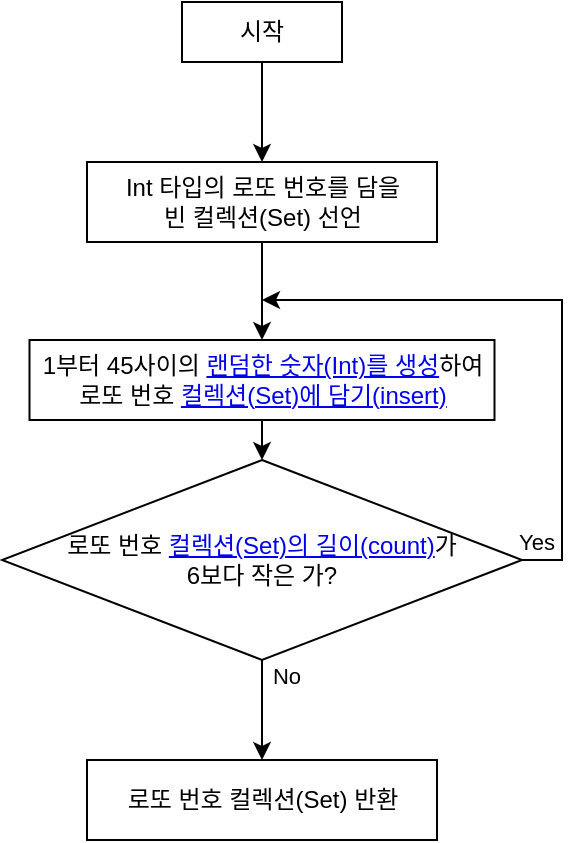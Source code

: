 <mxfile version="24.7.7">
  <diagram id="C5RBs43oDa-KdzZeNtuy" name="Page-1">
    <mxGraphModel dx="810" dy="629" grid="1" gridSize="10" guides="1" tooltips="1" connect="1" arrows="1" fold="1" page="1" pageScale="1" pageWidth="827" pageHeight="1169" math="0" shadow="0">
      <root>
        <mxCell id="WIyWlLk6GJQsqaUBKTNV-0" />
        <mxCell id="WIyWlLk6GJQsqaUBKTNV-1" parent="WIyWlLk6GJQsqaUBKTNV-0" />
        <mxCell id="7tePluLFW1gzM-8hJj4O-15" value="" style="edgeStyle=orthogonalEdgeStyle;rounded=0;orthogonalLoop=1;jettySize=auto;html=1;" edge="1" parent="WIyWlLk6GJQsqaUBKTNV-1" source="7tePluLFW1gzM-8hJj4O-0" target="7tePluLFW1gzM-8hJj4O-14">
          <mxGeometry relative="1" as="geometry" />
        </mxCell>
        <mxCell id="7tePluLFW1gzM-8hJj4O-0" value="시작" style="rounded=0;whiteSpace=wrap;html=1;" vertex="1" parent="WIyWlLk6GJQsqaUBKTNV-1">
          <mxGeometry x="160" y="20" width="80" height="30" as="geometry" />
        </mxCell>
        <mxCell id="7tePluLFW1gzM-8hJj4O-7" style="edgeStyle=orthogonalEdgeStyle;rounded=0;orthogonalLoop=1;jettySize=auto;html=1;exitX=1;exitY=0.5;exitDx=0;exitDy=0;" edge="1" parent="WIyWlLk6GJQsqaUBKTNV-1" source="7tePluLFW1gzM-8hJj4O-5">
          <mxGeometry relative="1" as="geometry">
            <mxPoint x="200" y="169" as="targetPoint" />
            <Array as="points">
              <mxPoint x="350" y="299" />
              <mxPoint x="350" y="169" />
            </Array>
          </mxGeometry>
        </mxCell>
        <mxCell id="7tePluLFW1gzM-8hJj4O-8" value="Yes" style="edgeLabel;html=1;align=center;verticalAlign=middle;resizable=0;points=[];" vertex="1" connectable="0" parent="7tePluLFW1gzM-8hJj4O-7">
          <mxGeometry x="-0.605" relative="1" as="geometry">
            <mxPoint x="-13" y="30" as="offset" />
          </mxGeometry>
        </mxCell>
        <mxCell id="7tePluLFW1gzM-8hJj4O-24" style="edgeStyle=orthogonalEdgeStyle;rounded=0;orthogonalLoop=1;jettySize=auto;html=1;exitX=0.5;exitY=1;exitDx=0;exitDy=0;entryX=0.5;entryY=0;entryDx=0;entryDy=0;" edge="1" parent="WIyWlLk6GJQsqaUBKTNV-1" source="7tePluLFW1gzM-8hJj4O-5" target="7tePluLFW1gzM-8hJj4O-23">
          <mxGeometry relative="1" as="geometry" />
        </mxCell>
        <mxCell id="7tePluLFW1gzM-8hJj4O-25" value="No" style="edgeLabel;html=1;align=center;verticalAlign=middle;resizable=0;points=[];" vertex="1" connectable="0" parent="7tePluLFW1gzM-8hJj4O-24">
          <mxGeometry x="-0.394" relative="1" as="geometry">
            <mxPoint x="12" y="-7" as="offset" />
          </mxGeometry>
        </mxCell>
        <mxCell id="7tePluLFW1gzM-8hJj4O-5" value="로또 번호 &lt;a href=&quot;https://developer.apple.com/documentation/swift/set/count&quot;&gt;컬렉션(Set)의 길이(count)&lt;/a&gt;가&lt;br&gt;6보다 작은 가?" style="rhombus;whiteSpace=wrap;html=1;rounded=0;" vertex="1" parent="WIyWlLk6GJQsqaUBKTNV-1">
          <mxGeometry x="70" y="249" width="260" height="100" as="geometry" />
        </mxCell>
        <mxCell id="7tePluLFW1gzM-8hJj4O-19" style="edgeStyle=orthogonalEdgeStyle;rounded=0;orthogonalLoop=1;jettySize=auto;html=1;exitX=0.5;exitY=1;exitDx=0;exitDy=0;entryX=0.5;entryY=0;entryDx=0;entryDy=0;" edge="1" parent="WIyWlLk6GJQsqaUBKTNV-1" source="7tePluLFW1gzM-8hJj4O-11" target="7tePluLFW1gzM-8hJj4O-5">
          <mxGeometry relative="1" as="geometry" />
        </mxCell>
        <mxCell id="7tePluLFW1gzM-8hJj4O-11" value="1부터 45사이의 &lt;a href=&quot;https://developer.apple.com/documentation/swift/int/random(in:)-9mjpw&quot;&gt;랜덤한 숫자(Int)를 생성&lt;/a&gt;하여&lt;br&gt;로또 번호 &lt;a href=&quot;https://developer.apple.com/documentation/swift/set/insert(_:)-nads&quot;&gt;컬렉션(Set)에 담기(insert)&lt;/a&gt;" style="rounded=0;whiteSpace=wrap;html=1;" vertex="1" parent="WIyWlLk6GJQsqaUBKTNV-1">
          <mxGeometry x="83.75" y="189" width="232.5" height="40" as="geometry" />
        </mxCell>
        <mxCell id="7tePluLFW1gzM-8hJj4O-17" style="edgeStyle=orthogonalEdgeStyle;rounded=0;orthogonalLoop=1;jettySize=auto;html=1;exitX=0.5;exitY=1;exitDx=0;exitDy=0;entryX=0.5;entryY=0;entryDx=0;entryDy=0;" edge="1" parent="WIyWlLk6GJQsqaUBKTNV-1" source="7tePluLFW1gzM-8hJj4O-14" target="7tePluLFW1gzM-8hJj4O-11">
          <mxGeometry relative="1" as="geometry">
            <mxPoint x="200" y="200" as="targetPoint" />
          </mxGeometry>
        </mxCell>
        <mxCell id="7tePluLFW1gzM-8hJj4O-14" value="Int 타입의 로또 번호를 담을&lt;br&gt;빈 컬렉션(Set) 선언" style="rounded=0;whiteSpace=wrap;html=1;" vertex="1" parent="WIyWlLk6GJQsqaUBKTNV-1">
          <mxGeometry x="112.5" y="100" width="175" height="40" as="geometry" />
        </mxCell>
        <mxCell id="7tePluLFW1gzM-8hJj4O-23" value="로또 번호 컬렉션(Set) 반환" style="rounded=0;whiteSpace=wrap;html=1;" vertex="1" parent="WIyWlLk6GJQsqaUBKTNV-1">
          <mxGeometry x="112.5" y="399" width="175" height="40" as="geometry" />
        </mxCell>
      </root>
    </mxGraphModel>
  </diagram>
</mxfile>

